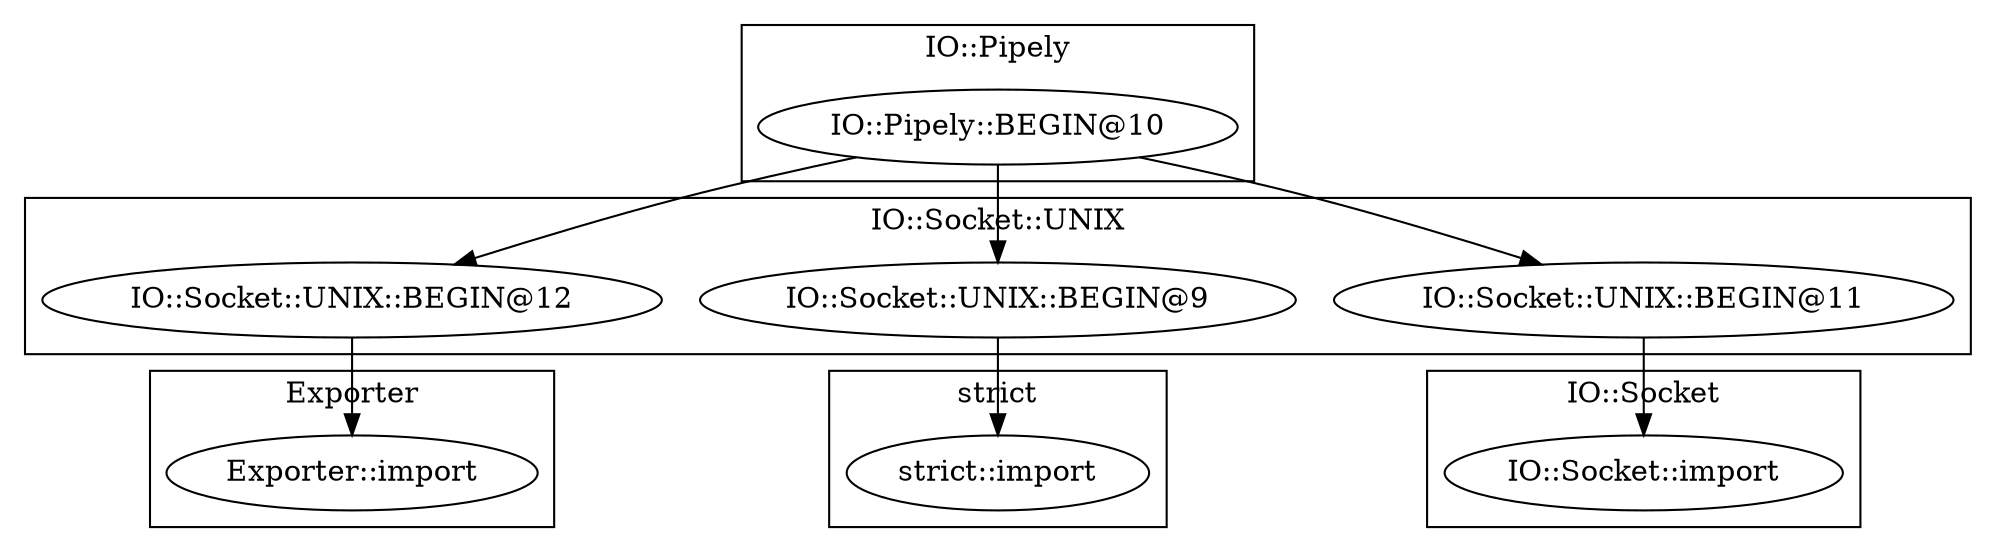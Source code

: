 digraph {
graph [overlap=false]
subgraph cluster_strict {
	label="strict";
	"strict::import";
}
subgraph cluster_Exporter {
	label="Exporter";
	"Exporter::import";
}
subgraph cluster_IO_Pipely {
	label="IO::Pipely";
	"IO::Pipely::BEGIN@10";
}
subgraph cluster_IO_Socket {
	label="IO::Socket";
	"IO::Socket::import";
}
subgraph cluster_IO_Socket_UNIX {
	label="IO::Socket::UNIX";
	"IO::Socket::UNIX::BEGIN@12";
	"IO::Socket::UNIX::BEGIN@9";
	"IO::Socket::UNIX::BEGIN@11";
}
"IO::Pipely::BEGIN@10" -> "IO::Socket::UNIX::BEGIN@12";
"IO::Socket::UNIX::BEGIN@11" -> "IO::Socket::import";
"IO::Socket::UNIX::BEGIN@9" -> "strict::import";
"IO::Socket::UNIX::BEGIN@12" -> "Exporter::import";
"IO::Pipely::BEGIN@10" -> "IO::Socket::UNIX::BEGIN@11";
"IO::Pipely::BEGIN@10" -> "IO::Socket::UNIX::BEGIN@9";
}
